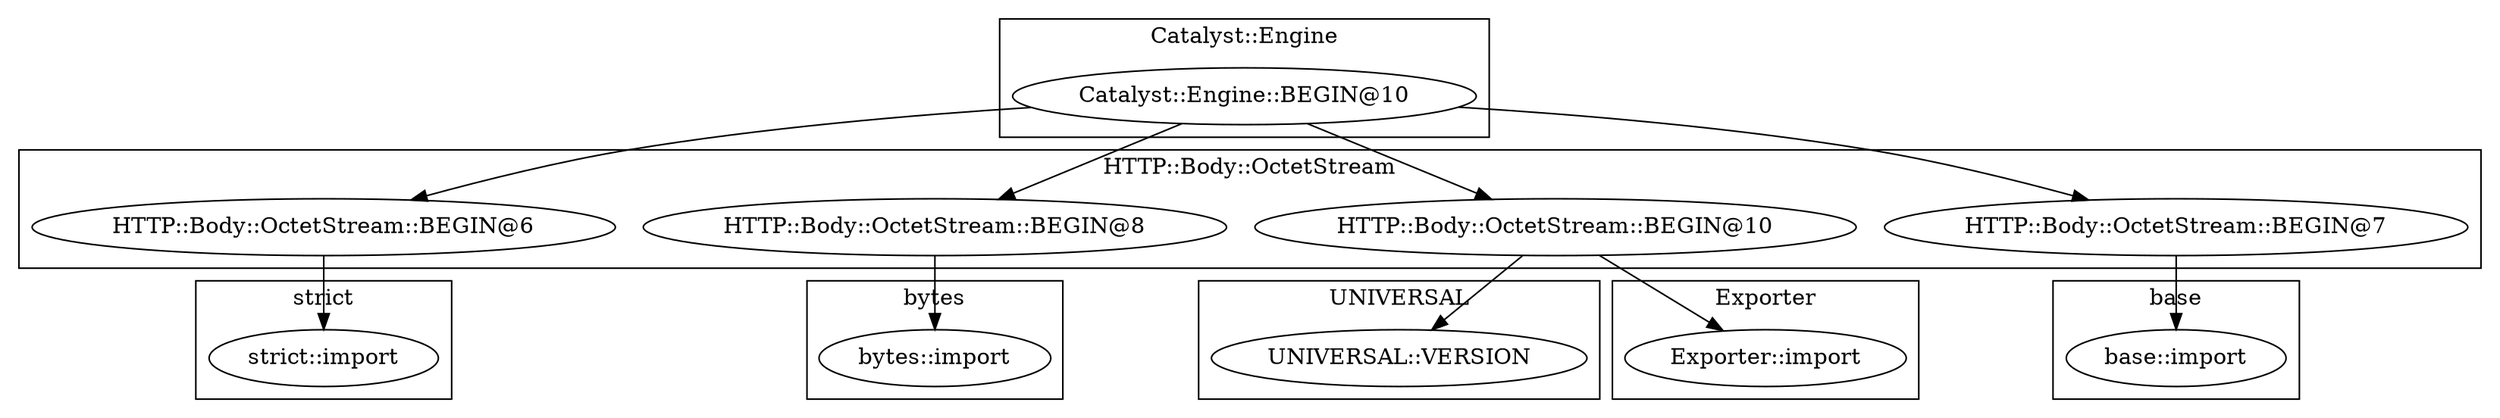 digraph {
graph [overlap=false]
subgraph cluster_HTTP_Body_OctetStream {
	label="HTTP::Body::OctetStream";
	"HTTP::Body::OctetStream::BEGIN@6";
	"HTTP::Body::OctetStream::BEGIN@8";
	"HTTP::Body::OctetStream::BEGIN@10";
	"HTTP::Body::OctetStream::BEGIN@7";
}
subgraph cluster_UNIVERSAL {
	label="UNIVERSAL";
	"UNIVERSAL::VERSION";
}
subgraph cluster_Catalyst_Engine {
	label="Catalyst::Engine";
	"Catalyst::Engine::BEGIN@10";
}
subgraph cluster_base {
	label="base";
	"base::import";
}
subgraph cluster_Exporter {
	label="Exporter";
	"Exporter::import";
}
subgraph cluster_bytes {
	label="bytes";
	"bytes::import";
}
subgraph cluster_strict {
	label="strict";
	"strict::import";
}
"Catalyst::Engine::BEGIN@10" -> "HTTP::Body::OctetStream::BEGIN@6";
"HTTP::Body::OctetStream::BEGIN@6" -> "strict::import";
"Catalyst::Engine::BEGIN@10" -> "HTTP::Body::OctetStream::BEGIN@7";
"HTTP::Body::OctetStream::BEGIN@10" -> "Exporter::import";
"HTTP::Body::OctetStream::BEGIN@7" -> "base::import";
"HTTP::Body::OctetStream::BEGIN@8" -> "bytes::import";
"Catalyst::Engine::BEGIN@10" -> "HTTP::Body::OctetStream::BEGIN@10";
"HTTP::Body::OctetStream::BEGIN@10" -> "UNIVERSAL::VERSION";
"Catalyst::Engine::BEGIN@10" -> "HTTP::Body::OctetStream::BEGIN@8";
}
